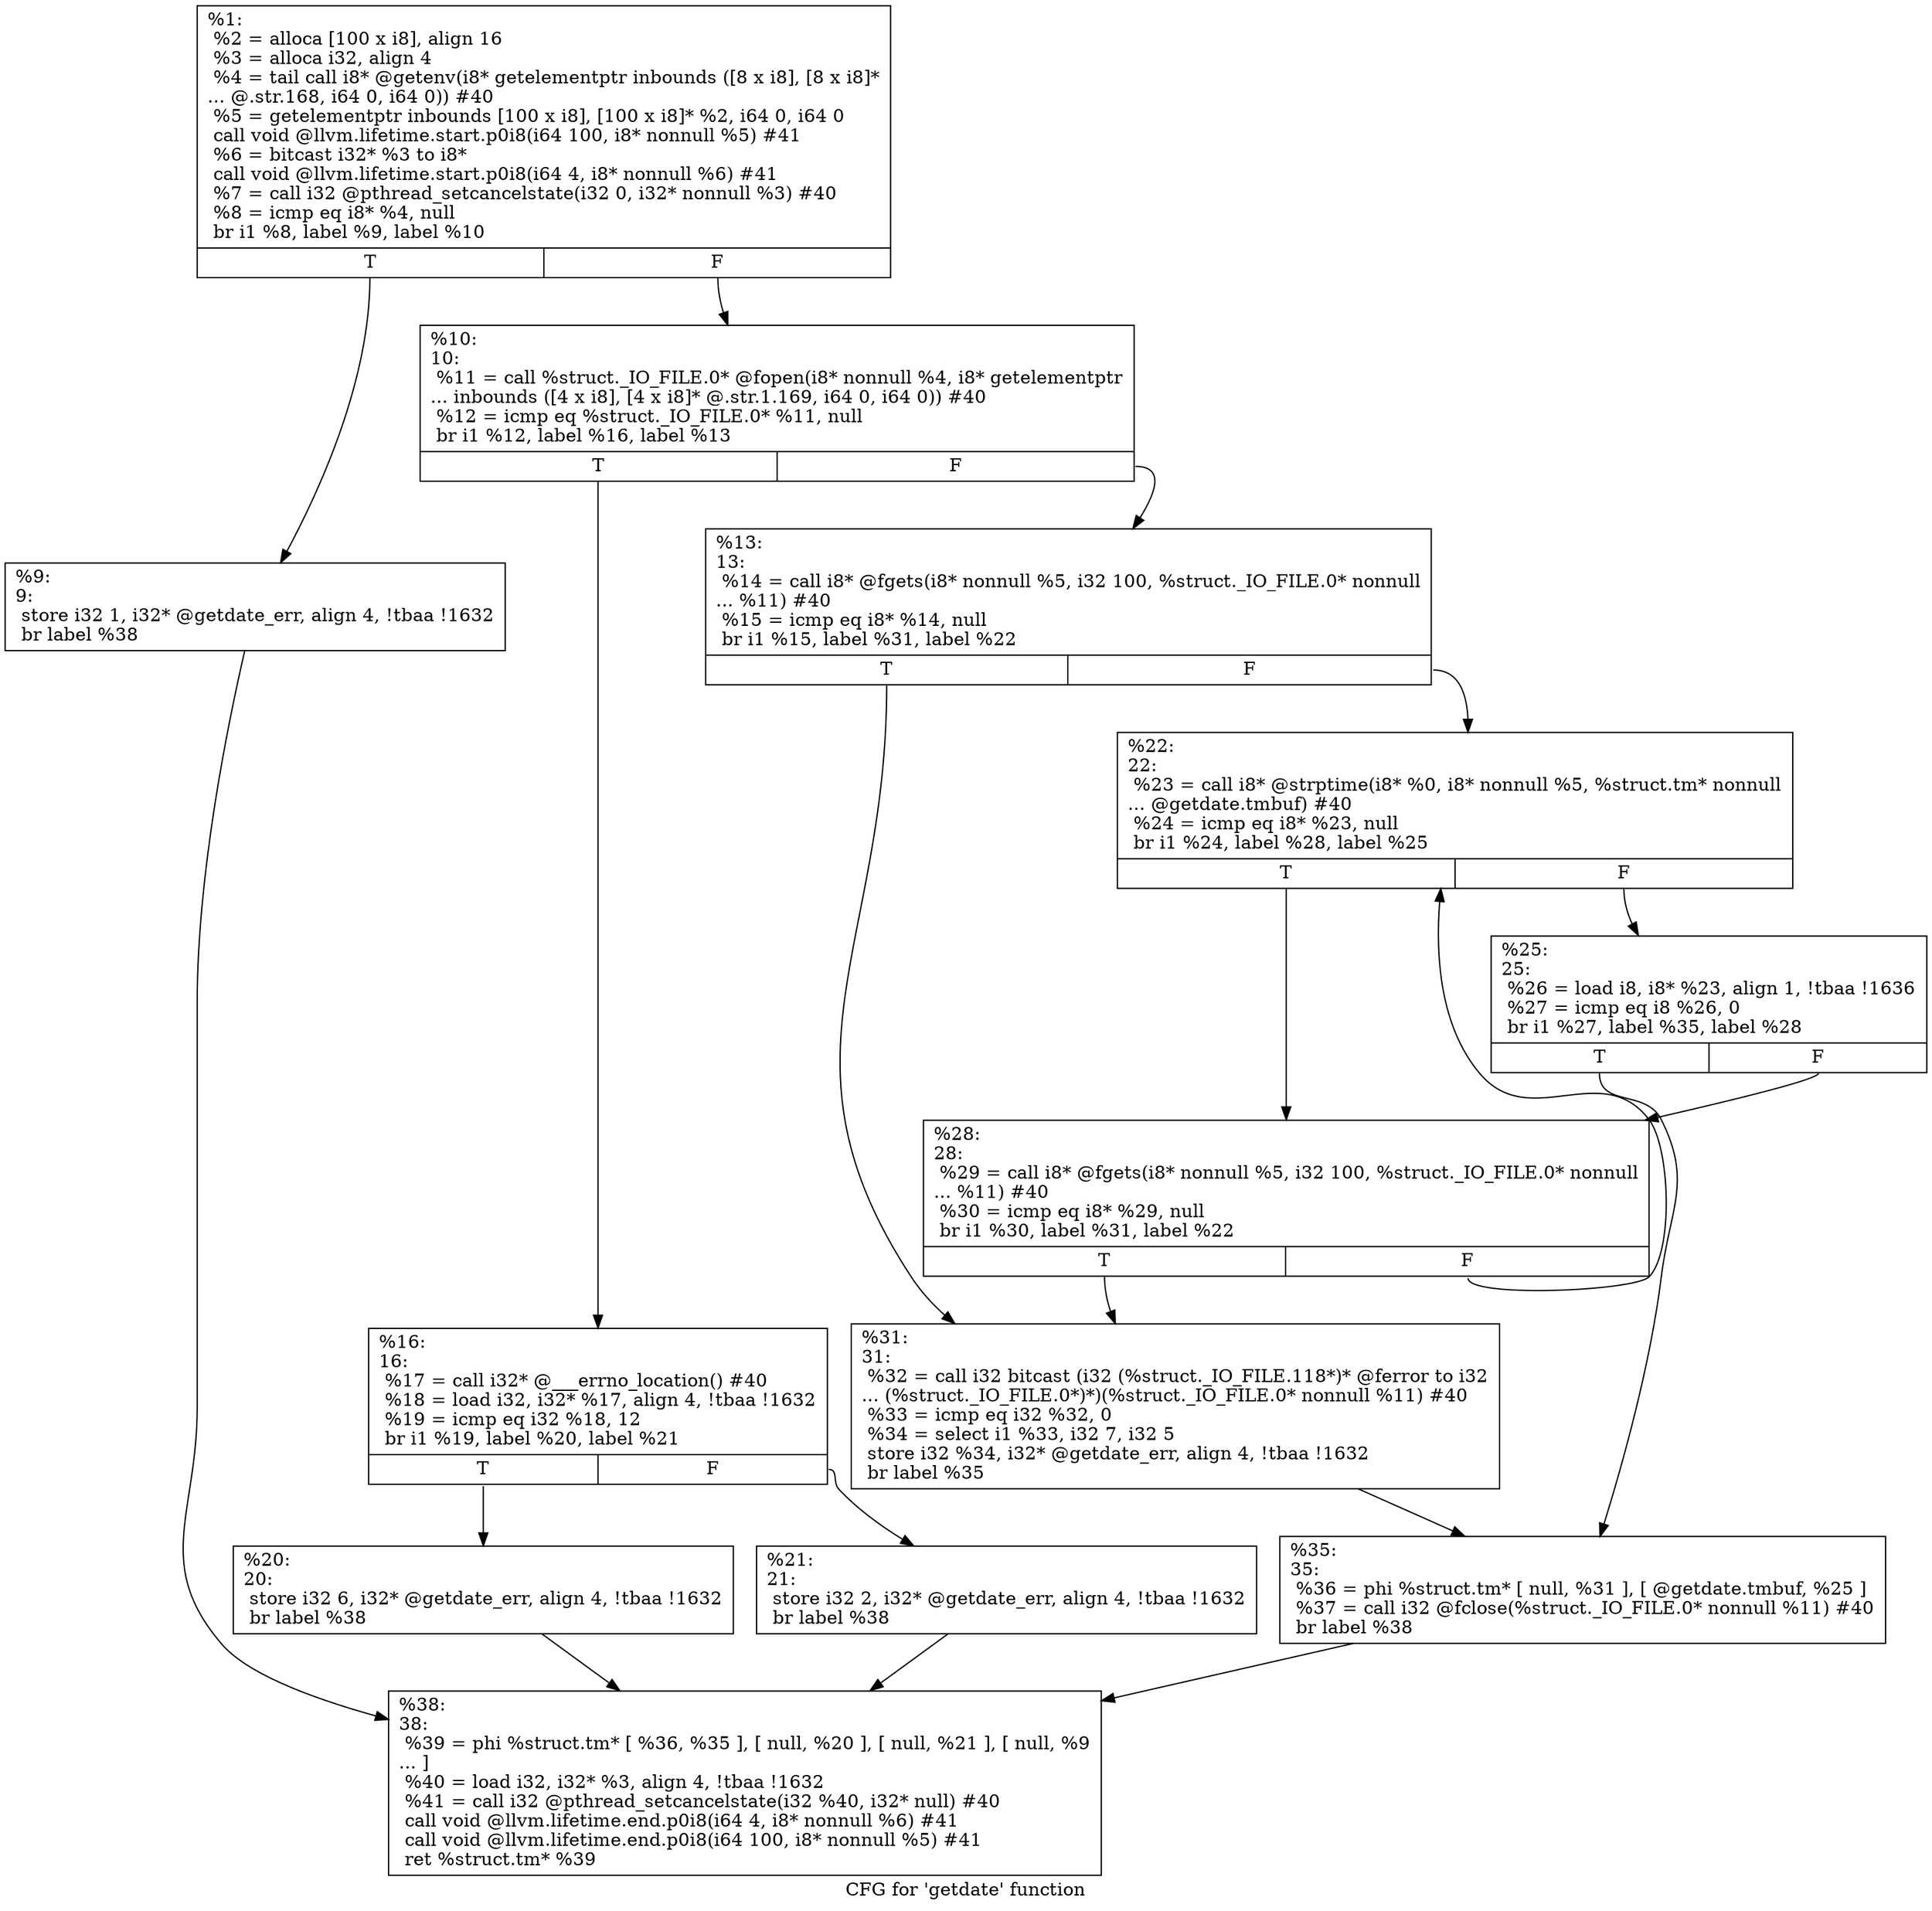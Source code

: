 digraph "CFG for 'getdate' function" {
	label="CFG for 'getdate' function";

	Node0x1baae60 [shape=record,label="{%1:\l  %2 = alloca [100 x i8], align 16\l  %3 = alloca i32, align 4\l  %4 = tail call i8* @getenv(i8* getelementptr inbounds ([8 x i8], [8 x i8]*\l... @.str.168, i64 0, i64 0)) #40\l  %5 = getelementptr inbounds [100 x i8], [100 x i8]* %2, i64 0, i64 0\l  call void @llvm.lifetime.start.p0i8(i64 100, i8* nonnull %5) #41\l  %6 = bitcast i32* %3 to i8*\l  call void @llvm.lifetime.start.p0i8(i64 4, i8* nonnull %6) #41\l  %7 = call i32 @pthread_setcancelstate(i32 0, i32* nonnull %3) #40\l  %8 = icmp eq i8* %4, null\l  br i1 %8, label %9, label %10\l|{<s0>T|<s1>F}}"];
	Node0x1baae60:s0 -> Node0x1bab3f0;
	Node0x1baae60:s1 -> Node0x1bab440;
	Node0x1bab3f0 [shape=record,label="{%9:\l9:                                                \l  store i32 1, i32* @getdate_err, align 4, !tbaa !1632\l  br label %38\l}"];
	Node0x1bab3f0 -> Node0x1bab760;
	Node0x1bab440 [shape=record,label="{%10:\l10:                                               \l  %11 = call %struct._IO_FILE.0* @fopen(i8* nonnull %4, i8* getelementptr\l... inbounds ([4 x i8], [4 x i8]* @.str.1.169, i64 0, i64 0)) #40\l  %12 = icmp eq %struct._IO_FILE.0* %11, null\l  br i1 %12, label %16, label %13\l|{<s0>T|<s1>F}}"];
	Node0x1bab440:s0 -> Node0x1bab4e0;
	Node0x1bab440:s1 -> Node0x1bab490;
	Node0x1bab490 [shape=record,label="{%13:\l13:                                               \l  %14 = call i8* @fgets(i8* nonnull %5, i32 100, %struct._IO_FILE.0* nonnull\l... %11) #40\l  %15 = icmp eq i8* %14, null\l  br i1 %15, label %31, label %22\l|{<s0>T|<s1>F}}"];
	Node0x1bab490:s0 -> Node0x1bab6c0;
	Node0x1bab490:s1 -> Node0x1bab5d0;
	Node0x1bab4e0 [shape=record,label="{%16:\l16:                                               \l  %17 = call i32* @___errno_location() #40\l  %18 = load i32, i32* %17, align 4, !tbaa !1632\l  %19 = icmp eq i32 %18, 12\l  br i1 %19, label %20, label %21\l|{<s0>T|<s1>F}}"];
	Node0x1bab4e0:s0 -> Node0x1bab530;
	Node0x1bab4e0:s1 -> Node0x1bab580;
	Node0x1bab530 [shape=record,label="{%20:\l20:                                               \l  store i32 6, i32* @getdate_err, align 4, !tbaa !1632\l  br label %38\l}"];
	Node0x1bab530 -> Node0x1bab760;
	Node0x1bab580 [shape=record,label="{%21:\l21:                                               \l  store i32 2, i32* @getdate_err, align 4, !tbaa !1632\l  br label %38\l}"];
	Node0x1bab580 -> Node0x1bab760;
	Node0x1bab5d0 [shape=record,label="{%22:\l22:                                               \l  %23 = call i8* @strptime(i8* %0, i8* nonnull %5, %struct.tm* nonnull\l... @getdate.tmbuf) #40\l  %24 = icmp eq i8* %23, null\l  br i1 %24, label %28, label %25\l|{<s0>T|<s1>F}}"];
	Node0x1bab5d0:s0 -> Node0x1bab670;
	Node0x1bab5d0:s1 -> Node0x1bab620;
	Node0x1bab620 [shape=record,label="{%25:\l25:                                               \l  %26 = load i8, i8* %23, align 1, !tbaa !1636\l  %27 = icmp eq i8 %26, 0\l  br i1 %27, label %35, label %28\l|{<s0>T|<s1>F}}"];
	Node0x1bab620:s0 -> Node0x1bab710;
	Node0x1bab620:s1 -> Node0x1bab670;
	Node0x1bab670 [shape=record,label="{%28:\l28:                                               \l  %29 = call i8* @fgets(i8* nonnull %5, i32 100, %struct._IO_FILE.0* nonnull\l... %11) #40\l  %30 = icmp eq i8* %29, null\l  br i1 %30, label %31, label %22\l|{<s0>T|<s1>F}}"];
	Node0x1bab670:s0 -> Node0x1bab6c0;
	Node0x1bab670:s1 -> Node0x1bab5d0;
	Node0x1bab6c0 [shape=record,label="{%31:\l31:                                               \l  %32 = call i32 bitcast (i32 (%struct._IO_FILE.118*)* @ferror to i32\l... (%struct._IO_FILE.0*)*)(%struct._IO_FILE.0* nonnull %11) #40\l  %33 = icmp eq i32 %32, 0\l  %34 = select i1 %33, i32 7, i32 5\l  store i32 %34, i32* @getdate_err, align 4, !tbaa !1632\l  br label %35\l}"];
	Node0x1bab6c0 -> Node0x1bab710;
	Node0x1bab710 [shape=record,label="{%35:\l35:                                               \l  %36 = phi %struct.tm* [ null, %31 ], [ @getdate.tmbuf, %25 ]\l  %37 = call i32 @fclose(%struct._IO_FILE.0* nonnull %11) #40\l  br label %38\l}"];
	Node0x1bab710 -> Node0x1bab760;
	Node0x1bab760 [shape=record,label="{%38:\l38:                                               \l  %39 = phi %struct.tm* [ %36, %35 ], [ null, %20 ], [ null, %21 ], [ null, %9\l... ]\l  %40 = load i32, i32* %3, align 4, !tbaa !1632\l  %41 = call i32 @pthread_setcancelstate(i32 %40, i32* null) #40\l  call void @llvm.lifetime.end.p0i8(i64 4, i8* nonnull %6) #41\l  call void @llvm.lifetime.end.p0i8(i64 100, i8* nonnull %5) #41\l  ret %struct.tm* %39\l}"];
}

